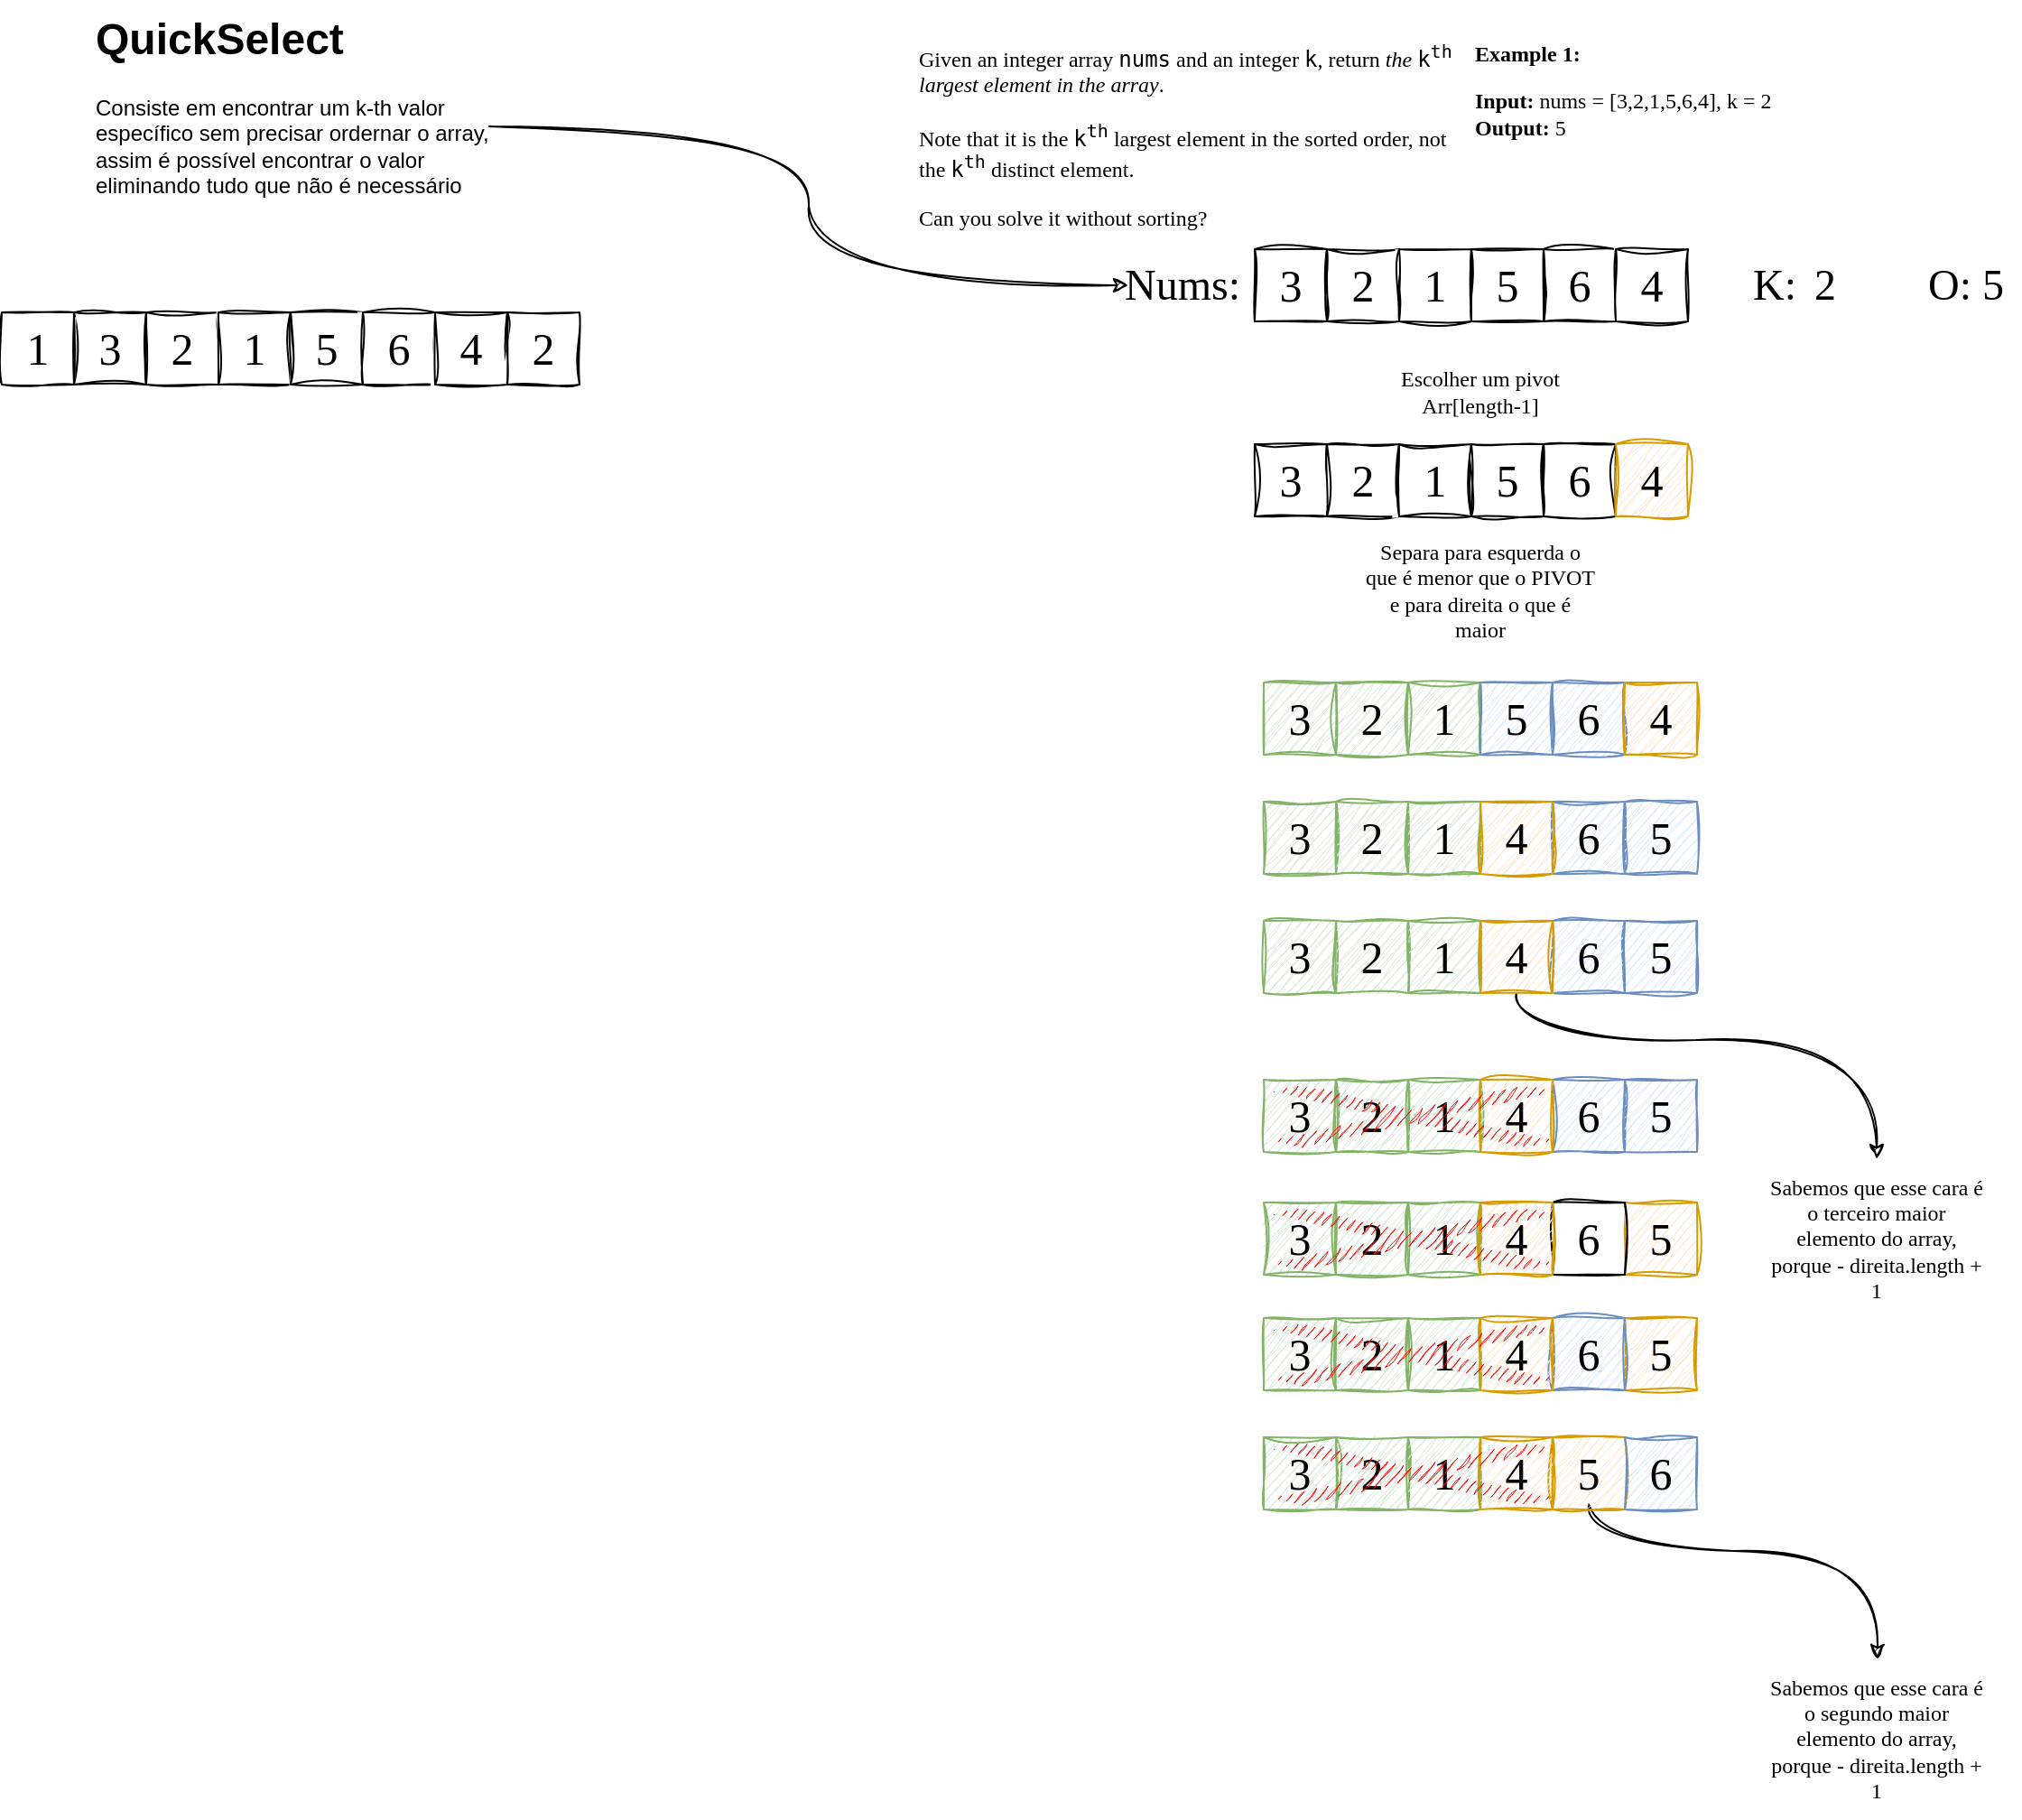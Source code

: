 <mxfile version="24.8.4">
  <diagram name="Page-1" id="uMXd9E1nDpLijzHk7OrK">
    <mxGraphModel dx="1832" dy="547" grid="1" gridSize="22" guides="1" tooltips="1" connect="1" arrows="1" fold="1" page="1" pageScale="1" pageWidth="827" pageHeight="1169" math="0" shadow="0">
      <root>
        <mxCell id="0" />
        <mxCell id="1" parent="0" />
        <mxCell id="trHoCsewVYtxNoTblFJ6-8" value="&lt;p&gt;&lt;font data-font-src=&quot;https://fonts.googleapis.com/css?family=Caveat&quot; face=&quot;Caveat&quot;&gt;&lt;strong class=&quot;example&quot;&gt;Example 1:&lt;/strong&gt;&lt;/font&gt;&lt;/p&gt;&lt;pre&gt;&lt;font data-font-src=&quot;https://fonts.googleapis.com/css?family=Caveat&quot; face=&quot;Caveat&quot;&gt;&lt;strong&gt;Input:&lt;/strong&gt; nums = [3,2,1,5,6,4], k = 2&lt;/font&gt;&lt;font face=&quot;b39UOJuHVI4HvWrOIDpN&quot;&gt;&lt;br&gt;&lt;/font&gt;&lt;font data-font-src=&quot;https://fonts.googleapis.com/css?family=Caveat&quot; face=&quot;Caveat&quot;&gt;&lt;strong&gt;Output:&lt;/strong&gt; 5&lt;br&gt;&lt;/font&gt;&lt;/pre&gt;" style="text;whiteSpace=wrap;html=1;sketch=1;curveFitting=1;jiggle=2;" parent="1" vertex="1">
          <mxGeometry x="170" y="836" width="164" height="88" as="geometry" />
        </mxCell>
        <mxCell id="trHoCsewVYtxNoTblFJ6-14" value="3" style="whiteSpace=wrap;html=1;aspect=fixed;fontFamily=Caveat;fontSource=https%3A%2F%2Ffonts.googleapis.com%2Fcss%3Ffamily%3DCaveat;fontSize=25;align=center;rounded=0;sketch=1;curveFitting=1;jiggle=2;" parent="1" vertex="1">
          <mxGeometry x="50" y="970" width="40" height="40" as="geometry" />
        </mxCell>
        <mxCell id="trHoCsewVYtxNoTblFJ6-15" value="2" style="whiteSpace=wrap;html=1;aspect=fixed;fontFamily=Caveat;fontSource=https%3A%2F%2Ffonts.googleapis.com%2Fcss%3Ffamily%3DCaveat;fontSize=25;align=center;rounded=0;sketch=1;curveFitting=1;jiggle=2;" parent="1" vertex="1">
          <mxGeometry x="90" y="970" width="40" height="40" as="geometry" />
        </mxCell>
        <mxCell id="trHoCsewVYtxNoTblFJ6-16" value="1" style="whiteSpace=wrap;html=1;aspect=fixed;fontFamily=Caveat;fontSource=https%3A%2F%2Ffonts.googleapis.com%2Fcss%3Ffamily%3DCaveat;fontSize=25;align=center;rounded=0;sketch=1;curveFitting=1;jiggle=2;" parent="1" vertex="1">
          <mxGeometry x="130" y="970" width="40" height="40" as="geometry" />
        </mxCell>
        <mxCell id="trHoCsewVYtxNoTblFJ6-17" value="5" style="whiteSpace=wrap;html=1;aspect=fixed;fontFamily=Caveat;fontSource=https%3A%2F%2Ffonts.googleapis.com%2Fcss%3Ffamily%3DCaveat;fontSize=25;align=center;rounded=0;sketch=1;curveFitting=1;jiggle=2;" parent="1" vertex="1">
          <mxGeometry x="170" y="970" width="40" height="40" as="geometry" />
        </mxCell>
        <mxCell id="trHoCsewVYtxNoTblFJ6-18" value="6" style="whiteSpace=wrap;html=1;aspect=fixed;fontFamily=Caveat;fontSource=https%3A%2F%2Ffonts.googleapis.com%2Fcss%3Ffamily%3DCaveat;fontSize=25;align=center;rounded=0;sketch=1;curveFitting=1;jiggle=2;" parent="1" vertex="1">
          <mxGeometry x="210" y="970" width="40" height="40" as="geometry" />
        </mxCell>
        <mxCell id="trHoCsewVYtxNoTblFJ6-19" value="4" style="whiteSpace=wrap;html=1;aspect=fixed;fontFamily=Caveat;fontSource=https%3A%2F%2Ffonts.googleapis.com%2Fcss%3Ffamily%3DCaveat;fontSize=25;align=center;rounded=0;sketch=1;curveFitting=1;jiggle=2;" parent="1" vertex="1">
          <mxGeometry x="250" y="970" width="40" height="40" as="geometry" />
        </mxCell>
        <mxCell id="trHoCsewVYtxNoTblFJ6-21" value="&lt;font data-font-src=&quot;https://fonts.googleapis.com/css?family=Caveat&quot; face=&quot;Caveat&quot; style=&quot;font-size: 24px;&quot;&gt;Nums:&lt;/font&gt;" style="text;html=1;align=center;verticalAlign=middle;whiteSpace=wrap;rounded=0;sketch=1;curveFitting=1;jiggle=2;" parent="1" vertex="1">
          <mxGeometry x="-20" y="975" width="60" height="30" as="geometry" />
        </mxCell>
        <mxCell id="trHoCsewVYtxNoTblFJ6-22" value="&lt;font data-font-src=&quot;https://fonts.googleapis.com/css?family=Caveat&quot; face=&quot;Caveat&quot; style=&quot;font-size: 24px;&quot;&gt;K:&lt;/font&gt;" style="text;html=1;align=center;verticalAlign=middle;whiteSpace=wrap;rounded=0;sketch=1;curveFitting=1;jiggle=2;" parent="1" vertex="1">
          <mxGeometry x="308" y="975" width="60" height="30" as="geometry" />
        </mxCell>
        <mxCell id="trHoCsewVYtxNoTblFJ6-23" value="&lt;font data-font-src=&quot;https://fonts.googleapis.com/css?family=Caveat&quot; face=&quot;Caveat&quot; style=&quot;font-size: 24px;&quot;&gt;2&lt;/font&gt;" style="text;html=1;align=center;verticalAlign=middle;whiteSpace=wrap;rounded=0;sketch=1;curveFitting=1;jiggle=2;" parent="1" vertex="1">
          <mxGeometry x="354" y="975" width="24" height="30" as="geometry" />
        </mxCell>
        <mxCell id="trHoCsewVYtxNoTblFJ6-24" value="&lt;p&gt;&lt;font face=&quot;Caveat&quot; data-font-src=&quot;https://fonts.googleapis.com/css?family=Caveat&quot;&gt;Given an integer array &lt;code&gt;nums&lt;/code&gt; and an integer &lt;code&gt;k&lt;/code&gt;, return &lt;em&gt;the&lt;/em&gt; &lt;code&gt;k&lt;sup&gt;th&lt;/sup&gt;&lt;/code&gt; &lt;em&gt;largest element in the array&lt;/em&gt;.&lt;/font&gt;&lt;/p&gt;&lt;p&gt;&lt;font data-font-src=&quot;https://fonts.googleapis.com/css?family=Caveat&quot; face=&quot;Caveat&quot;&gt;Note that it is the &lt;code&gt;k&lt;sup&gt;th&lt;/sup&gt;&lt;/code&gt; largest element in the sorted order, not the &lt;code&gt;k&lt;sup&gt;th&lt;/sup&gt;&lt;/code&gt; distinct element.&lt;/font&gt;&lt;/p&gt;&lt;p&gt;&lt;font data-font-src=&quot;https://fonts.googleapis.com/css?family=Caveat&quot; face=&quot;Caveat&quot;&gt;Can you solve it without sorting?&lt;/font&gt;&lt;/p&gt;" style="text;whiteSpace=wrap;html=1;sketch=1;curveFitting=1;jiggle=2;" parent="1" vertex="1">
          <mxGeometry x="-138" y="836" width="308" height="132" as="geometry" />
        </mxCell>
        <mxCell id="trHoCsewVYtxNoTblFJ6-25" value="&lt;font data-font-src=&quot;https://fonts.googleapis.com/css?family=Caveat&quot; face=&quot;Caveat&quot; style=&quot;font-size: 24px;&quot;&gt;O: 5&lt;br&gt;&lt;/font&gt;" style="text;html=1;align=center;verticalAlign=middle;whiteSpace=wrap;rounded=0;sketch=1;curveFitting=1;jiggle=2;" parent="1" vertex="1">
          <mxGeometry x="414" y="975" width="60" height="30" as="geometry" />
        </mxCell>
        <mxCell id="trHoCsewVYtxNoTblFJ6-28" style="edgeStyle=orthogonalEdgeStyle;rounded=0;orthogonalLoop=1;jettySize=auto;html=1;entryX=0;entryY=0.5;entryDx=0;entryDy=0;curved=1;sketch=1;curveFitting=1;jiggle=2;" parent="1" source="trHoCsewVYtxNoTblFJ6-27" target="trHoCsewVYtxNoTblFJ6-21" edge="1">
          <mxGeometry relative="1" as="geometry" />
        </mxCell>
        <mxCell id="trHoCsewVYtxNoTblFJ6-27" value="&lt;h1 style=&quot;margin-top: 0px;&quot;&gt;QuickSelect&lt;br&gt;&lt;/h1&gt;&lt;p&gt;Consiste em encontrar um k-th valor específico sem precisar ordernar o array, assim é possível encontrar o valor eliminando tudo que não é necessário&lt;br&gt;&lt;/p&gt;" style="text;html=1;whiteSpace=wrap;overflow=hidden;rounded=0;sketch=1;curveFitting=1;jiggle=2;" parent="1" vertex="1">
          <mxGeometry x="-594" y="832.5" width="220" height="139" as="geometry" />
        </mxCell>
        <mxCell id="trHoCsewVYtxNoTblFJ6-29" value="3" style="whiteSpace=wrap;html=1;aspect=fixed;fontFamily=Caveat;fontSource=https%3A%2F%2Ffonts.googleapis.com%2Fcss%3Ffamily%3DCaveat;fontSize=25;align=center;rounded=0;sketch=1;curveFitting=1;jiggle=2;" parent="1" vertex="1">
          <mxGeometry x="50" y="1078" width="40" height="40" as="geometry" />
        </mxCell>
        <mxCell id="trHoCsewVYtxNoTblFJ6-30" value="2" style="whiteSpace=wrap;html=1;aspect=fixed;fontFamily=Caveat;fontSource=https%3A%2F%2Ffonts.googleapis.com%2Fcss%3Ffamily%3DCaveat;fontSize=25;align=center;rounded=0;sketch=1;curveFitting=1;jiggle=2;" parent="1" vertex="1">
          <mxGeometry x="90" y="1078" width="40" height="40" as="geometry" />
        </mxCell>
        <mxCell id="trHoCsewVYtxNoTblFJ6-31" value="1" style="whiteSpace=wrap;html=1;aspect=fixed;fontFamily=Caveat;fontSource=https%3A%2F%2Ffonts.googleapis.com%2Fcss%3Ffamily%3DCaveat;fontSize=25;align=center;rounded=0;sketch=1;curveFitting=1;jiggle=2;" parent="1" vertex="1">
          <mxGeometry x="130" y="1078" width="40" height="40" as="geometry" />
        </mxCell>
        <mxCell id="trHoCsewVYtxNoTblFJ6-32" value="5" style="whiteSpace=wrap;html=1;aspect=fixed;fontFamily=Caveat;fontSource=https%3A%2F%2Ffonts.googleapis.com%2Fcss%3Ffamily%3DCaveat;fontSize=25;align=center;rounded=0;sketch=1;curveFitting=1;jiggle=2;" parent="1" vertex="1">
          <mxGeometry x="170" y="1078" width="40" height="40" as="geometry" />
        </mxCell>
        <mxCell id="trHoCsewVYtxNoTblFJ6-33" value="6" style="whiteSpace=wrap;html=1;aspect=fixed;fontFamily=Caveat;fontSource=https%3A%2F%2Ffonts.googleapis.com%2Fcss%3Ffamily%3DCaveat;fontSize=25;align=center;rounded=0;sketch=1;curveFitting=1;jiggle=2;" parent="1" vertex="1">
          <mxGeometry x="210" y="1078" width="40" height="40" as="geometry" />
        </mxCell>
        <mxCell id="trHoCsewVYtxNoTblFJ6-34" value="4" style="whiteSpace=wrap;html=1;aspect=fixed;fontFamily=Caveat;fontSource=https%3A%2F%2Ffonts.googleapis.com%2Fcss%3Ffamily%3DCaveat;fontSize=25;align=center;rounded=0;fillColor=#ffe6cc;strokeColor=#d79b00;sketch=1;curveFitting=1;jiggle=2;" parent="1" vertex="1">
          <mxGeometry x="250" y="1078" width="40" height="40" as="geometry" />
        </mxCell>
        <mxCell id="trHoCsewVYtxNoTblFJ6-38" value="&lt;font data-font-src=&quot;https://fonts.googleapis.com/css?family=Caveat&quot; face=&quot;Caveat&quot;&gt;Separa para esquerda o que é menor que o PIVOT e para direita o que é maior&lt;/font&gt;" style="text;html=1;align=center;verticalAlign=middle;whiteSpace=wrap;rounded=0;sketch=1;curveFitting=1;jiggle=2;" parent="1" vertex="1">
          <mxGeometry x="110" y="1144" width="130" height="30" as="geometry" />
        </mxCell>
        <mxCell id="trHoCsewVYtxNoTblFJ6-40" value="3" style="whiteSpace=wrap;html=1;aspect=fixed;fontFamily=Caveat;fontSource=https%3A%2F%2Ffonts.googleapis.com%2Fcss%3Ffamily%3DCaveat;fontSize=25;align=center;rounded=0;fillColor=#d5e8d4;strokeColor=#82b366;sketch=1;curveFitting=1;jiggle=2;" parent="1" vertex="1">
          <mxGeometry x="55" y="1210" width="40" height="40" as="geometry" />
        </mxCell>
        <mxCell id="trHoCsewVYtxNoTblFJ6-41" value="2" style="whiteSpace=wrap;html=1;aspect=fixed;fontFamily=Caveat;fontSource=https%3A%2F%2Ffonts.googleapis.com%2Fcss%3Ffamily%3DCaveat;fontSize=25;align=center;rounded=0;fillColor=#d5e8d4;strokeColor=#82b366;sketch=1;curveFitting=1;jiggle=2;" parent="1" vertex="1">
          <mxGeometry x="95" y="1210" width="40" height="40" as="geometry" />
        </mxCell>
        <mxCell id="trHoCsewVYtxNoTblFJ6-42" value="1" style="whiteSpace=wrap;html=1;aspect=fixed;fontFamily=Caveat;fontSource=https%3A%2F%2Ffonts.googleapis.com%2Fcss%3Ffamily%3DCaveat;fontSize=25;align=center;rounded=0;fillColor=#d5e8d4;strokeColor=#82b366;sketch=1;curveFitting=1;jiggle=2;" parent="1" vertex="1">
          <mxGeometry x="135" y="1210" width="40" height="40" as="geometry" />
        </mxCell>
        <mxCell id="trHoCsewVYtxNoTblFJ6-43" value="5" style="whiteSpace=wrap;html=1;aspect=fixed;fontFamily=Caveat;fontSource=https%3A%2F%2Ffonts.googleapis.com%2Fcss%3Ffamily%3DCaveat;fontSize=25;align=center;rounded=0;fillColor=#dae8fc;strokeColor=#6c8ebf;sketch=1;curveFitting=1;jiggle=2;" parent="1" vertex="1">
          <mxGeometry x="175" y="1210" width="40" height="40" as="geometry" />
        </mxCell>
        <mxCell id="trHoCsewVYtxNoTblFJ6-44" value="6" style="whiteSpace=wrap;html=1;aspect=fixed;fontFamily=Caveat;fontSource=https%3A%2F%2Ffonts.googleapis.com%2Fcss%3Ffamily%3DCaveat;fontSize=25;align=center;rounded=0;fillColor=#dae8fc;strokeColor=#6c8ebf;sketch=1;curveFitting=1;jiggle=2;" parent="1" vertex="1">
          <mxGeometry x="215" y="1210" width="40" height="40" as="geometry" />
        </mxCell>
        <mxCell id="trHoCsewVYtxNoTblFJ6-45" value="4" style="whiteSpace=wrap;html=1;aspect=fixed;fontFamily=Caveat;fontSource=https%3A%2F%2Ffonts.googleapis.com%2Fcss%3Ffamily%3DCaveat;fontSize=25;align=center;rounded=0;fillColor=#ffe6cc;strokeColor=#d79b00;sketch=1;curveFitting=1;jiggle=2;" parent="1" vertex="1">
          <mxGeometry x="255" y="1210" width="40" height="40" as="geometry" />
        </mxCell>
        <mxCell id="trHoCsewVYtxNoTblFJ6-46" value="&lt;div&gt;&lt;font data-font-src=&quot;https://fonts.googleapis.com/css?family=Caveat&quot; face=&quot;Caveat&quot;&gt;Escolher um pivot&lt;/font&gt;&lt;/div&gt;&lt;div&gt;&lt;font data-font-src=&quot;https://fonts.googleapis.com/css?family=Caveat&quot; face=&quot;Caveat&quot;&gt;Arr[length-1]&lt;br&gt;&lt;/font&gt;&lt;/div&gt;" style="text;html=1;align=center;verticalAlign=middle;whiteSpace=wrap;rounded=0;sketch=1;curveFitting=1;jiggle=2;" parent="1" vertex="1">
          <mxGeometry x="110" y="1034" width="130" height="30" as="geometry" />
        </mxCell>
        <mxCell id="trHoCsewVYtxNoTblFJ6-47" value="3" style="whiteSpace=wrap;html=1;aspect=fixed;fontFamily=Caveat;fontSource=https%3A%2F%2Ffonts.googleapis.com%2Fcss%3Ffamily%3DCaveat;fontSize=25;align=center;rounded=0;fillColor=#d5e8d4;strokeColor=#82b366;sketch=1;curveFitting=1;jiggle=2;" parent="1" vertex="1">
          <mxGeometry x="55" y="1276" width="40" height="40" as="geometry" />
        </mxCell>
        <mxCell id="trHoCsewVYtxNoTblFJ6-48" value="2" style="whiteSpace=wrap;html=1;aspect=fixed;fontFamily=Caveat;fontSource=https%3A%2F%2Ffonts.googleapis.com%2Fcss%3Ffamily%3DCaveat;fontSize=25;align=center;rounded=0;fillColor=#d5e8d4;strokeColor=#82b366;sketch=1;curveFitting=1;jiggle=2;" parent="1" vertex="1">
          <mxGeometry x="95" y="1276" width="40" height="40" as="geometry" />
        </mxCell>
        <mxCell id="trHoCsewVYtxNoTblFJ6-49" value="1" style="whiteSpace=wrap;html=1;aspect=fixed;fontFamily=Caveat;fontSource=https%3A%2F%2Ffonts.googleapis.com%2Fcss%3Ffamily%3DCaveat;fontSize=25;align=center;rounded=0;fillColor=#d5e8d4;strokeColor=#82b366;sketch=1;curveFitting=1;jiggle=2;" parent="1" vertex="1">
          <mxGeometry x="135" y="1276" width="40" height="40" as="geometry" />
        </mxCell>
        <mxCell id="trHoCsewVYtxNoTblFJ6-50" value="5" style="whiteSpace=wrap;html=1;aspect=fixed;fontFamily=Caveat;fontSource=https%3A%2F%2Ffonts.googleapis.com%2Fcss%3Ffamily%3DCaveat;fontSize=25;align=center;rounded=0;fillColor=#dae8fc;strokeColor=#6c8ebf;sketch=1;curveFitting=1;jiggle=2;" parent="1" vertex="1">
          <mxGeometry x="255" y="1276" width="40" height="40" as="geometry" />
        </mxCell>
        <mxCell id="trHoCsewVYtxNoTblFJ6-51" value="6" style="whiteSpace=wrap;html=1;aspect=fixed;fontFamily=Caveat;fontSource=https%3A%2F%2Ffonts.googleapis.com%2Fcss%3Ffamily%3DCaveat;fontSize=25;align=center;rounded=0;fillColor=#dae8fc;strokeColor=#6c8ebf;sketch=1;curveFitting=1;jiggle=2;" parent="1" vertex="1">
          <mxGeometry x="215" y="1276" width="40" height="40" as="geometry" />
        </mxCell>
        <mxCell id="trHoCsewVYtxNoTblFJ6-52" value="4" style="whiteSpace=wrap;html=1;aspect=fixed;fontFamily=Caveat;fontSource=https%3A%2F%2Ffonts.googleapis.com%2Fcss%3Ffamily%3DCaveat;fontSize=25;align=center;rounded=0;fillColor=#ffe6cc;strokeColor=#d79b00;sketch=1;curveFitting=1;jiggle=2;" parent="1" vertex="1">
          <mxGeometry x="175" y="1276" width="40" height="40" as="geometry" />
        </mxCell>
        <mxCell id="trHoCsewVYtxNoTblFJ6-60" value="3" style="whiteSpace=wrap;html=1;aspect=fixed;fontFamily=Caveat;fontSource=https%3A%2F%2Ffonts.googleapis.com%2Fcss%3Ffamily%3DCaveat;fontSize=25;align=center;rounded=0;fillColor=#d5e8d4;strokeColor=#82b366;sketch=1;curveFitting=1;jiggle=2;" parent="1" vertex="1">
          <mxGeometry x="55" y="1342" width="40" height="40" as="geometry" />
        </mxCell>
        <mxCell id="trHoCsewVYtxNoTblFJ6-61" value="2" style="whiteSpace=wrap;html=1;aspect=fixed;fontFamily=Caveat;fontSource=https%3A%2F%2Ffonts.googleapis.com%2Fcss%3Ffamily%3DCaveat;fontSize=25;align=center;rounded=0;fillColor=#d5e8d4;strokeColor=#82b366;sketch=1;curveFitting=1;jiggle=2;" parent="1" vertex="1">
          <mxGeometry x="95" y="1342" width="40" height="40" as="geometry" />
        </mxCell>
        <mxCell id="trHoCsewVYtxNoTblFJ6-62" value="1" style="whiteSpace=wrap;html=1;aspect=fixed;fontFamily=Caveat;fontSource=https%3A%2F%2Ffonts.googleapis.com%2Fcss%3Ffamily%3DCaveat;fontSize=25;align=center;rounded=0;fillColor=#d5e8d4;strokeColor=#82b366;sketch=1;curveFitting=1;jiggle=2;" parent="1" vertex="1">
          <mxGeometry x="135" y="1342" width="40" height="40" as="geometry" />
        </mxCell>
        <mxCell id="trHoCsewVYtxNoTblFJ6-63" value="5" style="whiteSpace=wrap;html=1;aspect=fixed;fontFamily=Caveat;fontSource=https%3A%2F%2Ffonts.googleapis.com%2Fcss%3Ffamily%3DCaveat;fontSize=25;align=center;rounded=0;fillColor=#dae8fc;strokeColor=#6c8ebf;sketch=1;curveFitting=1;jiggle=2;" parent="1" vertex="1">
          <mxGeometry x="255" y="1342" width="40" height="40" as="geometry" />
        </mxCell>
        <mxCell id="trHoCsewVYtxNoTblFJ6-64" value="6" style="whiteSpace=wrap;html=1;aspect=fixed;fontFamily=Caveat;fontSource=https%3A%2F%2Ffonts.googleapis.com%2Fcss%3Ffamily%3DCaveat;fontSize=25;align=center;rounded=0;fillColor=#dae8fc;strokeColor=#6c8ebf;sketch=1;curveFitting=1;jiggle=2;" parent="1" vertex="1">
          <mxGeometry x="215" y="1342" width="40" height="40" as="geometry" />
        </mxCell>
        <mxCell id="trHoCsewVYtxNoTblFJ6-68" style="edgeStyle=orthogonalEdgeStyle;curved=1;rounded=0;orthogonalLoop=1;jettySize=auto;html=1;entryX=0.5;entryY=0;entryDx=0;entryDy=0;sketch=1;curveFitting=1;jiggle=2;" parent="1" source="trHoCsewVYtxNoTblFJ6-65" target="trHoCsewVYtxNoTblFJ6-67" edge="1">
          <mxGeometry relative="1" as="geometry">
            <Array as="points">
              <mxPoint x="195" y="1408" />
              <mxPoint x="395" y="1408" />
            </Array>
          </mxGeometry>
        </mxCell>
        <mxCell id="trHoCsewVYtxNoTblFJ6-65" value="4" style="whiteSpace=wrap;html=1;aspect=fixed;fontFamily=Caveat;fontSource=https%3A%2F%2Ffonts.googleapis.com%2Fcss%3Ffamily%3DCaveat;fontSize=25;align=center;rounded=0;fillColor=#ffe6cc;strokeColor=#d79b00;sketch=1;curveFitting=1;jiggle=2;" parent="1" vertex="1">
          <mxGeometry x="175" y="1342" width="40" height="40" as="geometry" />
        </mxCell>
        <mxCell id="trHoCsewVYtxNoTblFJ6-67" value="&lt;font data-font-src=&quot;https://fonts.googleapis.com/css?family=Caveat&quot; face=&quot;Caveat&quot;&gt;Sabemos que esse cara é o terceiro maior elemento do array, porque - direita.length + 1&lt;/font&gt;" style="text;html=1;align=center;verticalAlign=middle;whiteSpace=wrap;rounded=0;sketch=1;curveFitting=1;jiggle=2;" parent="1" vertex="1">
          <mxGeometry x="334" y="1474" width="121" height="88" as="geometry" />
        </mxCell>
        <mxCell id="trHoCsewVYtxNoTblFJ6-69" value="3" style="whiteSpace=wrap;html=1;aspect=fixed;fontFamily=Caveat;fontSource=https%3A%2F%2Ffonts.googleapis.com%2Fcss%3Ffamily%3DCaveat;fontSize=25;align=center;rounded=0;fillColor=#d5e8d4;strokeColor=#82b366;sketch=1;curveFitting=1;jiggle=2;" parent="1" vertex="1">
          <mxGeometry x="55" y="1430" width="40" height="40" as="geometry" />
        </mxCell>
        <mxCell id="trHoCsewVYtxNoTblFJ6-70" value="2" style="whiteSpace=wrap;html=1;aspect=fixed;fontFamily=Caveat;fontSource=https%3A%2F%2Ffonts.googleapis.com%2Fcss%3Ffamily%3DCaveat;fontSize=25;align=center;rounded=0;fillColor=#d5e8d4;strokeColor=#82b366;sketch=1;curveFitting=1;jiggle=2;" parent="1" vertex="1">
          <mxGeometry x="95" y="1430" width="40" height="40" as="geometry" />
        </mxCell>
        <mxCell id="trHoCsewVYtxNoTblFJ6-71" value="1" style="whiteSpace=wrap;html=1;aspect=fixed;fontFamily=Caveat;fontSource=https%3A%2F%2Ffonts.googleapis.com%2Fcss%3Ffamily%3DCaveat;fontSize=25;align=center;rounded=0;fillColor=#d5e8d4;strokeColor=#82b366;sketch=1;curveFitting=1;jiggle=2;" parent="1" vertex="1">
          <mxGeometry x="135" y="1430" width="40" height="40" as="geometry" />
        </mxCell>
        <mxCell id="trHoCsewVYtxNoTblFJ6-72" value="5" style="whiteSpace=wrap;html=1;aspect=fixed;fontFamily=Caveat;fontSource=https%3A%2F%2Ffonts.googleapis.com%2Fcss%3Ffamily%3DCaveat;fontSize=25;align=center;rounded=0;fillColor=#dae8fc;strokeColor=#6c8ebf;sketch=1;curveFitting=1;jiggle=2;" parent="1" vertex="1">
          <mxGeometry x="255" y="1430" width="40" height="40" as="geometry" />
        </mxCell>
        <mxCell id="trHoCsewVYtxNoTblFJ6-73" value="6" style="whiteSpace=wrap;html=1;aspect=fixed;fontFamily=Caveat;fontSource=https%3A%2F%2Ffonts.googleapis.com%2Fcss%3Ffamily%3DCaveat;fontSize=25;align=center;rounded=0;fillColor=#dae8fc;strokeColor=#6c8ebf;sketch=1;curveFitting=1;jiggle=2;" parent="1" vertex="1">
          <mxGeometry x="215" y="1430" width="40" height="40" as="geometry" />
        </mxCell>
        <mxCell id="trHoCsewVYtxNoTblFJ6-74" value="4" style="whiteSpace=wrap;html=1;aspect=fixed;fontFamily=Caveat;fontSource=https%3A%2F%2Ffonts.googleapis.com%2Fcss%3Ffamily%3DCaveat;fontSize=25;align=center;rounded=0;fillColor=#ffe6cc;strokeColor=#d79b00;sketch=1;curveFitting=1;jiggle=2;" parent="1" vertex="1">
          <mxGeometry x="175" y="1430" width="40" height="40" as="geometry" />
        </mxCell>
        <mxCell id="trHoCsewVYtxNoTblFJ6-75" value="" style="shape=mxgraph.mockup.markup.redX;fillColor=#ff0000;html=1;shadow=0;whiteSpace=wrap;strokeColor=none;sketch=1;curveFitting=1;jiggle=2;" parent="1" vertex="1">
          <mxGeometry x="61" y="1433" width="154" height="34" as="geometry" />
        </mxCell>
        <mxCell id="trHoCsewVYtxNoTblFJ6-76" value="3" style="whiteSpace=wrap;html=1;aspect=fixed;fontFamily=Caveat;fontSource=https%3A%2F%2Ffonts.googleapis.com%2Fcss%3Ffamily%3DCaveat;fontSize=25;align=center;rounded=0;fillColor=#d5e8d4;strokeColor=#82b366;sketch=1;curveFitting=1;jiggle=2;" parent="1" vertex="1">
          <mxGeometry x="55" y="1498" width="40" height="40" as="geometry" />
        </mxCell>
        <mxCell id="trHoCsewVYtxNoTblFJ6-77" value="2" style="whiteSpace=wrap;html=1;aspect=fixed;fontFamily=Caveat;fontSource=https%3A%2F%2Ffonts.googleapis.com%2Fcss%3Ffamily%3DCaveat;fontSize=25;align=center;rounded=0;fillColor=#d5e8d4;strokeColor=#82b366;sketch=1;curveFitting=1;jiggle=2;" parent="1" vertex="1">
          <mxGeometry x="95" y="1498" width="40" height="40" as="geometry" />
        </mxCell>
        <mxCell id="trHoCsewVYtxNoTblFJ6-78" value="1" style="whiteSpace=wrap;html=1;aspect=fixed;fontFamily=Caveat;fontSource=https%3A%2F%2Ffonts.googleapis.com%2Fcss%3Ffamily%3DCaveat;fontSize=25;align=center;rounded=0;fillColor=#d5e8d4;strokeColor=#82b366;sketch=1;curveFitting=1;jiggle=2;" parent="1" vertex="1">
          <mxGeometry x="135" y="1498" width="40" height="40" as="geometry" />
        </mxCell>
        <mxCell id="trHoCsewVYtxNoTblFJ6-79" value="5" style="whiteSpace=wrap;html=1;aspect=fixed;fontFamily=Caveat;fontSource=https%3A%2F%2Ffonts.googleapis.com%2Fcss%3Ffamily%3DCaveat;fontSize=25;align=center;rounded=0;fillColor=#ffe6cc;strokeColor=#d79b00;sketch=1;curveFitting=1;jiggle=2;" parent="1" vertex="1">
          <mxGeometry x="255" y="1498" width="40" height="40" as="geometry" />
        </mxCell>
        <mxCell id="trHoCsewVYtxNoTblFJ6-80" value="6" style="whiteSpace=wrap;html=1;aspect=fixed;fontFamily=Caveat;fontSource=https%3A%2F%2Ffonts.googleapis.com%2Fcss%3Ffamily%3DCaveat;fontSize=25;align=center;rounded=0;sketch=1;curveFitting=1;jiggle=2;" parent="1" vertex="1">
          <mxGeometry x="215" y="1498" width="40" height="40" as="geometry" />
        </mxCell>
        <mxCell id="trHoCsewVYtxNoTblFJ6-81" value="4" style="whiteSpace=wrap;html=1;aspect=fixed;fontFamily=Caveat;fontSource=https%3A%2F%2Ffonts.googleapis.com%2Fcss%3Ffamily%3DCaveat;fontSize=25;align=center;rounded=0;fillColor=#ffe6cc;strokeColor=#d79b00;sketch=1;curveFitting=1;jiggle=2;" parent="1" vertex="1">
          <mxGeometry x="175" y="1498" width="40" height="40" as="geometry" />
        </mxCell>
        <mxCell id="trHoCsewVYtxNoTblFJ6-82" value="" style="shape=mxgraph.mockup.markup.redX;fillColor=#ff0000;html=1;shadow=0;whiteSpace=wrap;strokeColor=none;sketch=1;curveFitting=1;jiggle=2;" parent="1" vertex="1">
          <mxGeometry x="61" y="1501" width="154" height="34" as="geometry" />
        </mxCell>
        <mxCell id="trHoCsewVYtxNoTblFJ6-83" value="3" style="whiteSpace=wrap;html=1;aspect=fixed;fontFamily=Caveat;fontSource=https%3A%2F%2Ffonts.googleapis.com%2Fcss%3Ffamily%3DCaveat;fontSize=25;align=center;rounded=0;fillColor=#d5e8d4;strokeColor=#82b366;sketch=1;curveFitting=1;jiggle=2;" parent="1" vertex="1">
          <mxGeometry x="55" y="1562" width="40" height="40" as="geometry" />
        </mxCell>
        <mxCell id="trHoCsewVYtxNoTblFJ6-84" value="2" style="whiteSpace=wrap;html=1;aspect=fixed;fontFamily=Caveat;fontSource=https%3A%2F%2Ffonts.googleapis.com%2Fcss%3Ffamily%3DCaveat;fontSize=25;align=center;rounded=0;fillColor=#d5e8d4;strokeColor=#82b366;sketch=1;curveFitting=1;jiggle=2;" parent="1" vertex="1">
          <mxGeometry x="95" y="1562" width="40" height="40" as="geometry" />
        </mxCell>
        <mxCell id="trHoCsewVYtxNoTblFJ6-85" value="1" style="whiteSpace=wrap;html=1;aspect=fixed;fontFamily=Caveat;fontSource=https%3A%2F%2Ffonts.googleapis.com%2Fcss%3Ffamily%3DCaveat;fontSize=25;align=center;rounded=0;fillColor=#d5e8d4;strokeColor=#82b366;sketch=1;curveFitting=1;jiggle=2;" parent="1" vertex="1">
          <mxGeometry x="135" y="1562" width="40" height="40" as="geometry" />
        </mxCell>
        <mxCell id="trHoCsewVYtxNoTblFJ6-86" value="5" style="whiteSpace=wrap;html=1;aspect=fixed;fontFamily=Caveat;fontSource=https%3A%2F%2Ffonts.googleapis.com%2Fcss%3Ffamily%3DCaveat;fontSize=25;align=center;rounded=0;fillColor=#ffe6cc;strokeColor=#d79b00;sketch=1;curveFitting=1;jiggle=2;" parent="1" vertex="1">
          <mxGeometry x="255" y="1562" width="40" height="40" as="geometry" />
        </mxCell>
        <mxCell id="trHoCsewVYtxNoTblFJ6-87" value="6" style="whiteSpace=wrap;html=1;aspect=fixed;fontFamily=Caveat;fontSource=https%3A%2F%2Ffonts.googleapis.com%2Fcss%3Ffamily%3DCaveat;fontSize=25;align=center;rounded=0;fillColor=#dae8fc;strokeColor=#6c8ebf;sketch=1;curveFitting=1;jiggle=2;" parent="1" vertex="1">
          <mxGeometry x="215" y="1562" width="40" height="40" as="geometry" />
        </mxCell>
        <mxCell id="trHoCsewVYtxNoTblFJ6-88" value="4" style="whiteSpace=wrap;html=1;aspect=fixed;fontFamily=Caveat;fontSource=https%3A%2F%2Ffonts.googleapis.com%2Fcss%3Ffamily%3DCaveat;fontSize=25;align=center;rounded=0;fillColor=#ffe6cc;strokeColor=#d79b00;sketch=1;curveFitting=1;jiggle=2;" parent="1" vertex="1">
          <mxGeometry x="175" y="1562" width="40" height="40" as="geometry" />
        </mxCell>
        <mxCell id="trHoCsewVYtxNoTblFJ6-89" value="" style="shape=mxgraph.mockup.markup.redX;fillColor=#ff0000;html=1;shadow=0;whiteSpace=wrap;strokeColor=none;sketch=1;curveFitting=1;jiggle=2;" parent="1" vertex="1">
          <mxGeometry x="61" y="1565" width="154" height="34" as="geometry" />
        </mxCell>
        <mxCell id="trHoCsewVYtxNoTblFJ6-90" value="3" style="whiteSpace=wrap;html=1;aspect=fixed;fontFamily=Caveat;fontSource=https%3A%2F%2Ffonts.googleapis.com%2Fcss%3Ffamily%3DCaveat;fontSize=25;align=center;rounded=0;fillColor=#d5e8d4;strokeColor=#82b366;sketch=1;curveFitting=1;jiggle=2;" parent="1" vertex="1">
          <mxGeometry x="55" y="1628" width="40" height="40" as="geometry" />
        </mxCell>
        <mxCell id="trHoCsewVYtxNoTblFJ6-91" value="2" style="whiteSpace=wrap;html=1;aspect=fixed;fontFamily=Caveat;fontSource=https%3A%2F%2Ffonts.googleapis.com%2Fcss%3Ffamily%3DCaveat;fontSize=25;align=center;rounded=0;fillColor=#d5e8d4;strokeColor=#82b366;sketch=1;curveFitting=1;jiggle=2;" parent="1" vertex="1">
          <mxGeometry x="95" y="1628" width="40" height="40" as="geometry" />
        </mxCell>
        <mxCell id="trHoCsewVYtxNoTblFJ6-92" value="1" style="whiteSpace=wrap;html=1;aspect=fixed;fontFamily=Caveat;fontSource=https%3A%2F%2Ffonts.googleapis.com%2Fcss%3Ffamily%3DCaveat;fontSize=25;align=center;rounded=0;fillColor=#d5e8d4;strokeColor=#82b366;sketch=1;curveFitting=1;jiggle=2;" parent="1" vertex="1">
          <mxGeometry x="135" y="1628" width="40" height="40" as="geometry" />
        </mxCell>
        <mxCell id="trHoCsewVYtxNoTblFJ6-98" style="edgeStyle=orthogonalEdgeStyle;curved=1;rounded=0;orthogonalLoop=1;jettySize=auto;html=1;sketch=1;curveFitting=1;jiggle=2;" parent="1" target="trHoCsewVYtxNoTblFJ6-97" edge="1">
          <mxGeometry relative="1" as="geometry">
            <mxPoint x="235" y="1665.0" as="sourcePoint" />
            <Array as="points">
              <mxPoint x="235" y="1691" />
              <mxPoint x="395" y="1691" />
            </Array>
          </mxGeometry>
        </mxCell>
        <mxCell id="trHoCsewVYtxNoTblFJ6-93" value="5" style="whiteSpace=wrap;html=1;aspect=fixed;fontFamily=Caveat;fontSource=https%3A%2F%2Ffonts.googleapis.com%2Fcss%3Ffamily%3DCaveat;fontSize=25;align=center;rounded=0;fillColor=#ffe6cc;strokeColor=#d79b00;sketch=1;curveFitting=1;jiggle=2;" parent="1" vertex="1">
          <mxGeometry x="215" y="1628" width="40" height="40" as="geometry" />
        </mxCell>
        <mxCell id="trHoCsewVYtxNoTblFJ6-94" value="6" style="whiteSpace=wrap;html=1;aspect=fixed;fontFamily=Caveat;fontSource=https%3A%2F%2Ffonts.googleapis.com%2Fcss%3Ffamily%3DCaveat;fontSize=25;align=center;rounded=0;fillColor=#dae8fc;strokeColor=#6c8ebf;sketch=1;curveFitting=1;jiggle=2;" parent="1" vertex="1">
          <mxGeometry x="255" y="1628" width="40" height="40" as="geometry" />
        </mxCell>
        <mxCell id="trHoCsewVYtxNoTblFJ6-95" value="4" style="whiteSpace=wrap;html=1;aspect=fixed;fontFamily=Caveat;fontSource=https%3A%2F%2Ffonts.googleapis.com%2Fcss%3Ffamily%3DCaveat;fontSize=25;align=center;rounded=0;fillColor=#ffe6cc;strokeColor=#d79b00;sketch=1;curveFitting=1;jiggle=2;" parent="1" vertex="1">
          <mxGeometry x="175" y="1628" width="40" height="40" as="geometry" />
        </mxCell>
        <mxCell id="trHoCsewVYtxNoTblFJ6-96" value="" style="shape=mxgraph.mockup.markup.redX;fillColor=#ff0000;html=1;shadow=0;whiteSpace=wrap;strokeColor=none;sketch=1;curveFitting=1;jiggle=2;" parent="1" vertex="1">
          <mxGeometry x="61" y="1631" width="154" height="34" as="geometry" />
        </mxCell>
        <mxCell id="trHoCsewVYtxNoTblFJ6-97" value="&lt;font data-font-src=&quot;https://fonts.googleapis.com/css?family=Caveat&quot; face=&quot;Caveat&quot;&gt;Sabemos que esse cara é o segundo maior elemento do array, porque - direita.length + 1&lt;/font&gt;" style="text;html=1;align=center;verticalAlign=middle;whiteSpace=wrap;rounded=0;sketch=1;curveFitting=1;jiggle=2;" parent="1" vertex="1">
          <mxGeometry x="334" y="1751" width="121" height="88" as="geometry" />
        </mxCell>
        <mxCell id="4iRkwBfFF-iq0vODcE54-1" value="3" style="whiteSpace=wrap;html=1;aspect=fixed;fontFamily=Caveat;fontSource=https%3A%2F%2Ffonts.googleapis.com%2Fcss%3Ffamily%3DCaveat;fontSize=25;align=center;rounded=0;sketch=1;curveFitting=1;jiggle=2;" vertex="1" parent="1">
          <mxGeometry x="-604" y="1005" width="40" height="40" as="geometry" />
        </mxCell>
        <mxCell id="4iRkwBfFF-iq0vODcE54-2" value="2" style="whiteSpace=wrap;html=1;aspect=fixed;fontFamily=Caveat;fontSource=https%3A%2F%2Ffonts.googleapis.com%2Fcss%3Ffamily%3DCaveat;fontSize=25;align=center;rounded=0;sketch=1;curveFitting=1;jiggle=2;" vertex="1" parent="1">
          <mxGeometry x="-564" y="1005" width="40" height="40" as="geometry" />
        </mxCell>
        <mxCell id="4iRkwBfFF-iq0vODcE54-3" value="1" style="whiteSpace=wrap;html=1;aspect=fixed;fontFamily=Caveat;fontSource=https%3A%2F%2Ffonts.googleapis.com%2Fcss%3Ffamily%3DCaveat;fontSize=25;align=center;rounded=0;sketch=1;curveFitting=1;jiggle=2;" vertex="1" parent="1">
          <mxGeometry x="-524" y="1005" width="40" height="40" as="geometry" />
        </mxCell>
        <mxCell id="4iRkwBfFF-iq0vODcE54-4" value="5" style="whiteSpace=wrap;html=1;aspect=fixed;fontFamily=Caveat;fontSource=https%3A%2F%2Ffonts.googleapis.com%2Fcss%3Ffamily%3DCaveat;fontSize=25;align=center;rounded=0;sketch=1;curveFitting=1;jiggle=2;" vertex="1" parent="1">
          <mxGeometry x="-484" y="1005" width="40" height="40" as="geometry" />
        </mxCell>
        <mxCell id="4iRkwBfFF-iq0vODcE54-5" value="6" style="whiteSpace=wrap;html=1;aspect=fixed;fontFamily=Caveat;fontSource=https%3A%2F%2Ffonts.googleapis.com%2Fcss%3Ffamily%3DCaveat;fontSize=25;align=center;rounded=0;sketch=1;curveFitting=1;jiggle=2;" vertex="1" parent="1">
          <mxGeometry x="-444" y="1005" width="40" height="40" as="geometry" />
        </mxCell>
        <mxCell id="4iRkwBfFF-iq0vODcE54-6" value="4" style="whiteSpace=wrap;html=1;aspect=fixed;fontFamily=Caveat;fontSource=https%3A%2F%2Ffonts.googleapis.com%2Fcss%3Ffamily%3DCaveat;fontSize=25;align=center;rounded=0;sketch=1;curveFitting=1;jiggle=2;" vertex="1" parent="1">
          <mxGeometry x="-404" y="1005" width="40" height="40" as="geometry" />
        </mxCell>
        <mxCell id="4iRkwBfFF-iq0vODcE54-7" value="2" style="whiteSpace=wrap;html=1;aspect=fixed;fontFamily=Caveat;fontSource=https%3A%2F%2Ffonts.googleapis.com%2Fcss%3Ffamily%3DCaveat;fontSize=25;align=center;rounded=0;sketch=1;curveFitting=1;jiggle=2;" vertex="1" parent="1">
          <mxGeometry x="-364" y="1005" width="40" height="40" as="geometry" />
        </mxCell>
        <mxCell id="4iRkwBfFF-iq0vODcE54-8" value="1" style="whiteSpace=wrap;html=1;aspect=fixed;fontFamily=Caveat;fontSource=https%3A%2F%2Ffonts.googleapis.com%2Fcss%3Ffamily%3DCaveat;fontSize=25;align=center;rounded=0;sketch=1;curveFitting=1;jiggle=2;" vertex="1" parent="1">
          <mxGeometry x="-644" y="1005" width="40" height="40" as="geometry" />
        </mxCell>
      </root>
    </mxGraphModel>
  </diagram>
</mxfile>
